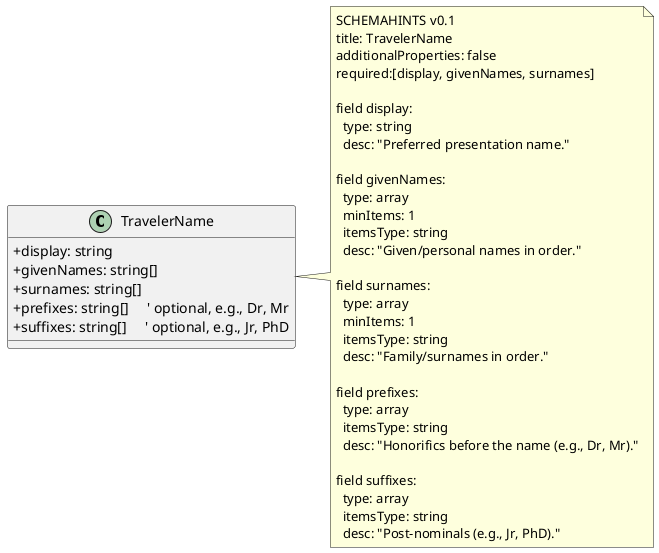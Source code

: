 @startuml
skinparam classAttributeIconSize 0

class TravelerName {
  +display: string
  +givenNames: string[]
  +surnames: string[]
  +prefixes: string[]     ' optional, e.g., Dr, Mr
  +suffixes: string[]     ' optional, e.g., Jr, PhD
}

note right of TravelerName
SCHEMAHINTS v0.1
title: TravelerName
additionalProperties: false
required:[display, givenNames, surnames]

field display:
  type: string
  desc: "Preferred presentation name."

field givenNames:
  type: array
  minItems: 1
  itemsType: string
  desc: "Given/personal names in order."

field surnames:
  type: array
  minItems: 1
  itemsType: string
  desc: "Family/surnames in order."

field prefixes:
  type: array
  itemsType: string
  desc: "Honorifics before the name (e.g., Dr, Mr)."

field suffixes:
  type: array
  itemsType: string
  desc: "Post-nominals (e.g., Jr, PhD)."
end note
@enduml
